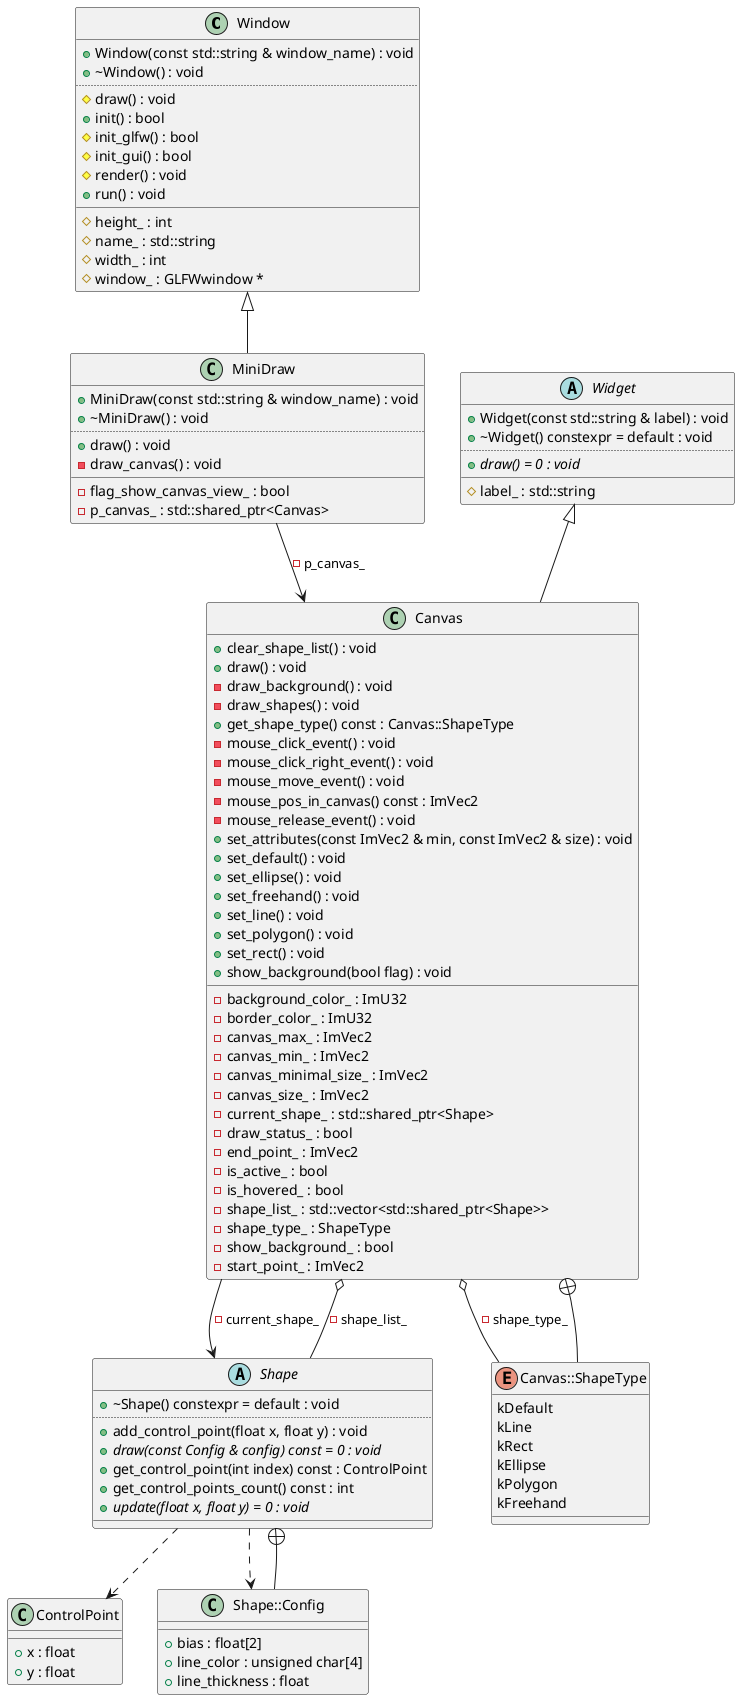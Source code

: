 @startuml
class "Window" as C_0008871575618986871683
class C_0008871575618986871683 {
+Window(const std::string & window_name) : void
+~Window() : void
..
#draw() : void
+init() : bool
#init_glfw() : bool
#init_gui() : bool
#render() : void
+run() : void
__
#height_ : int
#name_ : std::string
#width_ : int
#window_ : GLFWwindow *
}
abstract "Widget" as C_0017184784915024955243
abstract C_0017184784915024955243 {
+Widget(const std::string & label) : void
+~Widget() constexpr = default : void
..
{abstract} +draw() = 0 : void
__
#label_ : std::string
}
class "ControlPoint" as C_0002155309149693178434
class C_0002155309149693178434 {
__
+x : float
+y : float
}
abstract "Shape" as C_0007080987761836185060
abstract C_0007080987761836185060 {
+~Shape() constexpr = default : void
..
+add_control_point(float x, float y) : void
{abstract} +draw(const Config & config) const = 0 : void
+get_control_point(int index) const : ControlPoint
+get_control_points_count() const : int
{abstract} +update(float x, float y) = 0 : void
__
}
class "Shape::Config" as C_0007933054238878135100
class C_0007933054238878135100 {
__
+bias : float[2]
+line_color : unsigned char[4]
+line_thickness : float
}
class "Canvas" as C_0010143599884954815735
class C_0010143599884954815735 {
+clear_shape_list() : void
+draw() : void
-draw_background() : void
-draw_shapes() : void
+get_shape_type() const : Canvas::ShapeType
-mouse_click_event() : void
-mouse_click_right_event() : void
-mouse_move_event() : void
-mouse_pos_in_canvas() const : ImVec2
-mouse_release_event() : void
+set_attributes(const ImVec2 & min, const ImVec2 & size) : void
+set_default() : void
+set_ellipse() : void
+set_freehand() : void
+set_line() : void
+set_polygon() : void
+set_rect() : void
+show_background(bool flag) : void
__
-background_color_ : ImU32
-border_color_ : ImU32
-canvas_max_ : ImVec2
-canvas_min_ : ImVec2
-canvas_minimal_size_ : ImVec2
-canvas_size_ : ImVec2
-current_shape_ : std::shared_ptr<Shape>
-draw_status_ : bool
-end_point_ : ImVec2
-is_active_ : bool
-is_hovered_ : bool
-shape_list_ : std::vector<std::shared_ptr<Shape>>
-shape_type_ : ShapeType
-show_background_ : bool
-start_point_ : ImVec2
}
enum "Canvas::ShapeType" as C_0012239519789625349070
enum C_0012239519789625349070 {
kDefault
kLine
kRect
kEllipse
kPolygon
kFreehand
}
class "MiniDraw" as C_0016505036820764618062
class C_0016505036820764618062 {
+MiniDraw(const std::string & window_name) : void
+~MiniDraw() : void
..
+draw() : void
-draw_canvas() : void
__
-flag_show_canvas_view_ : bool
-p_canvas_ : std::shared_ptr<Canvas>
}
C_0007080987761836185060 ..> C_0007933054238878135100
C_0007080987761836185060 ..> C_0002155309149693178434
C_0007933054238878135100 --+ C_0007080987761836185060
C_0010143599884954815735 o-- C_0012239519789625349070 : -shape_type_
C_0010143599884954815735 --> C_0007080987761836185060 : -current_shape_
C_0010143599884954815735 o-- C_0007080987761836185060 : -shape_list_
C_0017184784915024955243 <|-- C_0010143599884954815735
C_0012239519789625349070 --+ C_0010143599884954815735
C_0016505036820764618062 --> C_0010143599884954815735 : -p_canvas_
C_0008871575618986871683 <|-- C_0016505036820764618062

'Generated with clang-uml, version 0.6.0
'LLVM version clang version 19.1.3 (https://github.com/llvm/llvm-project.git ab51eccf88f5321e7c60591c5546b254b6afab99)
@enduml
